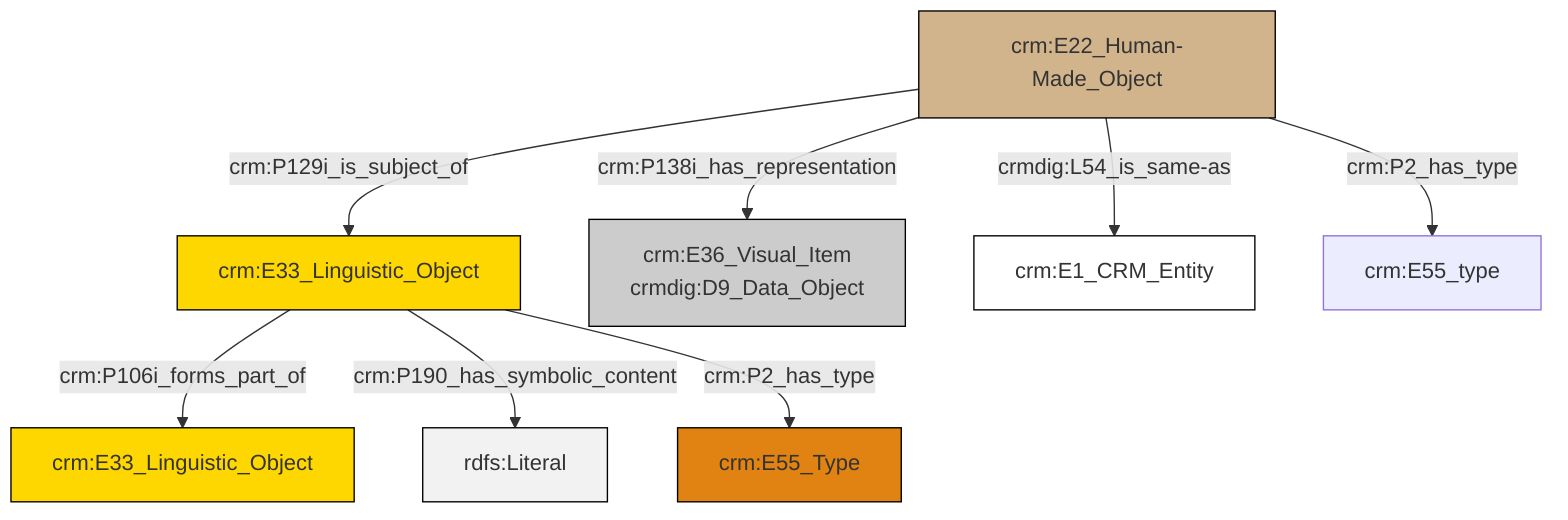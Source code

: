 graph TD
classDef Literal fill:#f2f2f2,stroke:#000000;
classDef CRM_Entity fill:#FFFFFF,stroke:#000000;
classDef Temporal_Entity fill:#00C9E6, stroke:#000000;
classDef Type fill:#E18312, stroke:#000000;
classDef Time-Span fill:#2C9C91, stroke:#000000;
classDef Appellation fill:#FFEB7F, stroke:#000000;
classDef Place fill:#008836, stroke:#000000;
classDef Persistent_Item fill:#B266B2, stroke:#000000;
classDef Conceptual_Object fill:#FFD700, stroke:#000000;
classDef Physical_Thing fill:#D2B48C, stroke:#000000;
classDef Actor fill:#f58aad, stroke:#000000;
classDef PC_Classes fill:#4ce600, stroke:#000000;
classDef Multi fill:#cccccc,stroke:#000000;

6["crm:E22_Human-Made_Object"]:::Physical_Thing -->|crm:P129i_is_subject_of| 0["crm:E33_Linguistic_Object"]:::Conceptual_Object
0["crm:E33_Linguistic_Object"]:::Conceptual_Object -->|crm:P106i_forms_part_of| 9["crm:E33_Linguistic_Object"]:::Conceptual_Object
6["crm:E22_Human-Made_Object"]:::Physical_Thing -->|crm:P138i_has_representation| 4["crm:E36_Visual_Item<br>crmdig:D9_Data_Object"]:::Multi
6["crm:E22_Human-Made_Object"]:::Physical_Thing -->|crmdig:L54_is_same-as| 7["crm:E1_CRM_Entity"]:::CRM_Entity
0["crm:E33_Linguistic_Object"]:::Conceptual_Object -->|crm:P190_has_symbolic_content| 13[rdfs:Literal]:::Literal
6["crm:E22_Human-Made_Object"]:::Physical_Thing -->|crm:P2_has_type| 10["crm:E55_type"]:::Default
0["crm:E33_Linguistic_Object"]:::Conceptual_Object -->|crm:P2_has_type| 2["crm:E55_Type"]:::Type